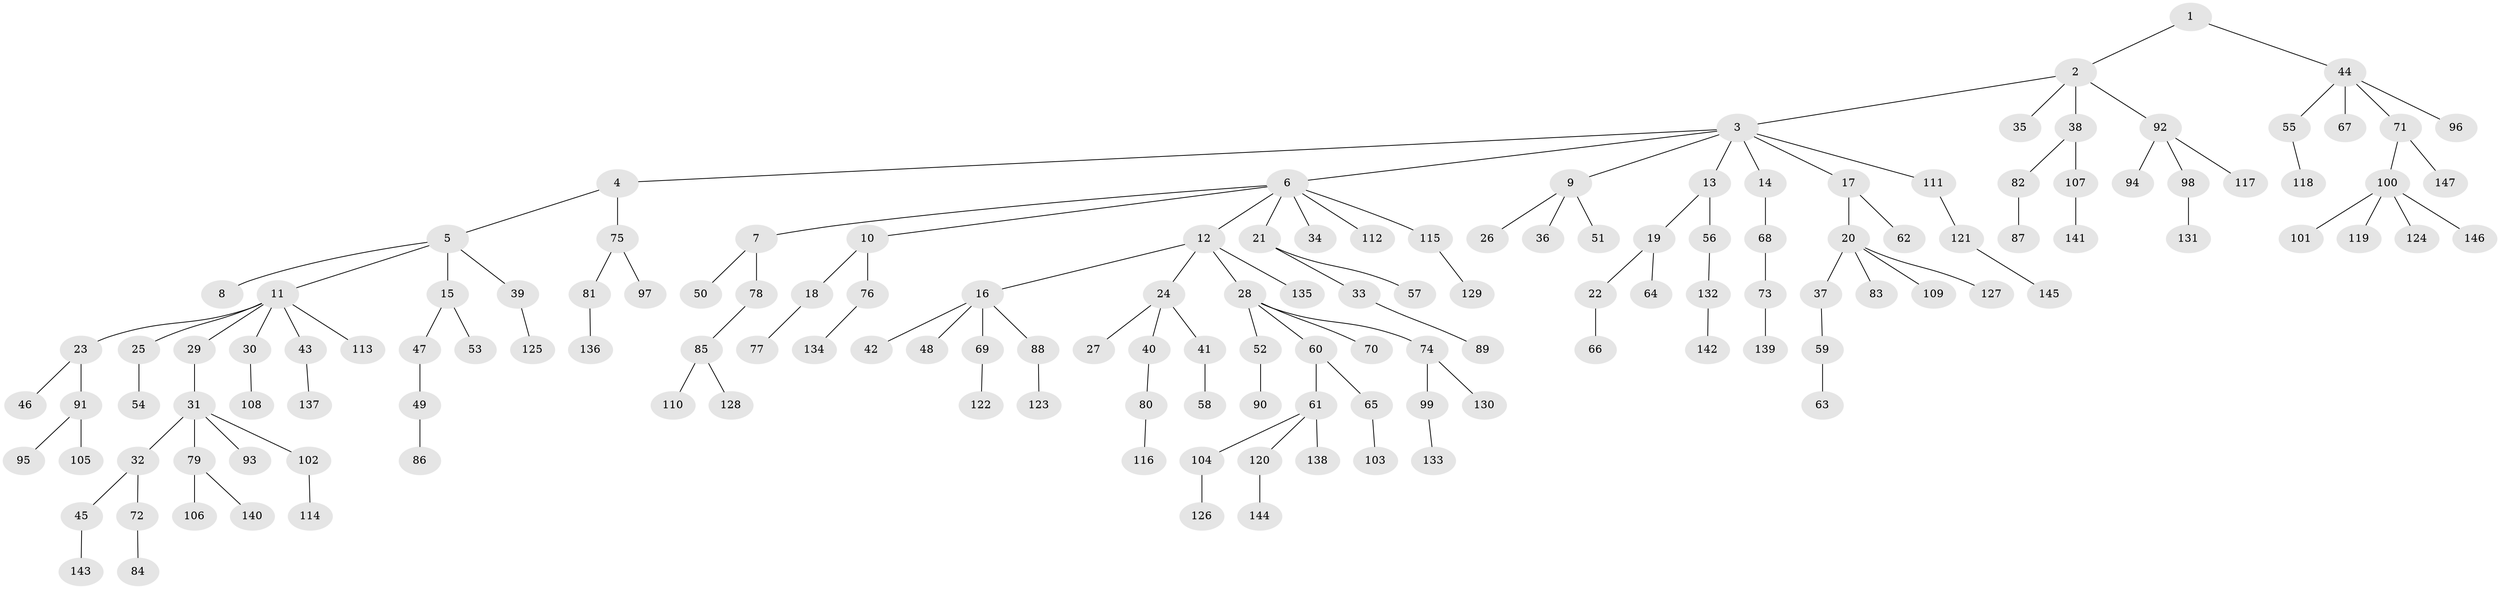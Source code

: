// coarse degree distribution, {2: 0.20270270270270271, 4: 0.05405405405405406, 3: 0.1891891891891892, 1: 0.5135135135135135, 9: 0.013513513513513514, 5: 0.013513513513513514, 6: 0.013513513513513514}
// Generated by graph-tools (version 1.1) at 2025/37/03/04/25 23:37:15]
// undirected, 147 vertices, 146 edges
graph export_dot {
  node [color=gray90,style=filled];
  1;
  2;
  3;
  4;
  5;
  6;
  7;
  8;
  9;
  10;
  11;
  12;
  13;
  14;
  15;
  16;
  17;
  18;
  19;
  20;
  21;
  22;
  23;
  24;
  25;
  26;
  27;
  28;
  29;
  30;
  31;
  32;
  33;
  34;
  35;
  36;
  37;
  38;
  39;
  40;
  41;
  42;
  43;
  44;
  45;
  46;
  47;
  48;
  49;
  50;
  51;
  52;
  53;
  54;
  55;
  56;
  57;
  58;
  59;
  60;
  61;
  62;
  63;
  64;
  65;
  66;
  67;
  68;
  69;
  70;
  71;
  72;
  73;
  74;
  75;
  76;
  77;
  78;
  79;
  80;
  81;
  82;
  83;
  84;
  85;
  86;
  87;
  88;
  89;
  90;
  91;
  92;
  93;
  94;
  95;
  96;
  97;
  98;
  99;
  100;
  101;
  102;
  103;
  104;
  105;
  106;
  107;
  108;
  109;
  110;
  111;
  112;
  113;
  114;
  115;
  116;
  117;
  118;
  119;
  120;
  121;
  122;
  123;
  124;
  125;
  126;
  127;
  128;
  129;
  130;
  131;
  132;
  133;
  134;
  135;
  136;
  137;
  138;
  139;
  140;
  141;
  142;
  143;
  144;
  145;
  146;
  147;
  1 -- 2;
  1 -- 44;
  2 -- 3;
  2 -- 35;
  2 -- 38;
  2 -- 92;
  3 -- 4;
  3 -- 6;
  3 -- 9;
  3 -- 13;
  3 -- 14;
  3 -- 17;
  3 -- 111;
  4 -- 5;
  4 -- 75;
  5 -- 8;
  5 -- 11;
  5 -- 15;
  5 -- 39;
  6 -- 7;
  6 -- 10;
  6 -- 12;
  6 -- 21;
  6 -- 34;
  6 -- 112;
  6 -- 115;
  7 -- 50;
  7 -- 78;
  9 -- 26;
  9 -- 36;
  9 -- 51;
  10 -- 18;
  10 -- 76;
  11 -- 23;
  11 -- 25;
  11 -- 29;
  11 -- 30;
  11 -- 43;
  11 -- 113;
  12 -- 16;
  12 -- 24;
  12 -- 28;
  12 -- 135;
  13 -- 19;
  13 -- 56;
  14 -- 68;
  15 -- 47;
  15 -- 53;
  16 -- 42;
  16 -- 48;
  16 -- 69;
  16 -- 88;
  17 -- 20;
  17 -- 62;
  18 -- 77;
  19 -- 22;
  19 -- 64;
  20 -- 37;
  20 -- 83;
  20 -- 109;
  20 -- 127;
  21 -- 33;
  21 -- 57;
  22 -- 66;
  23 -- 46;
  23 -- 91;
  24 -- 27;
  24 -- 40;
  24 -- 41;
  25 -- 54;
  28 -- 52;
  28 -- 60;
  28 -- 70;
  28 -- 74;
  29 -- 31;
  30 -- 108;
  31 -- 32;
  31 -- 79;
  31 -- 93;
  31 -- 102;
  32 -- 45;
  32 -- 72;
  33 -- 89;
  37 -- 59;
  38 -- 82;
  38 -- 107;
  39 -- 125;
  40 -- 80;
  41 -- 58;
  43 -- 137;
  44 -- 55;
  44 -- 67;
  44 -- 71;
  44 -- 96;
  45 -- 143;
  47 -- 49;
  49 -- 86;
  52 -- 90;
  55 -- 118;
  56 -- 132;
  59 -- 63;
  60 -- 61;
  60 -- 65;
  61 -- 104;
  61 -- 120;
  61 -- 138;
  65 -- 103;
  68 -- 73;
  69 -- 122;
  71 -- 100;
  71 -- 147;
  72 -- 84;
  73 -- 139;
  74 -- 99;
  74 -- 130;
  75 -- 81;
  75 -- 97;
  76 -- 134;
  78 -- 85;
  79 -- 106;
  79 -- 140;
  80 -- 116;
  81 -- 136;
  82 -- 87;
  85 -- 110;
  85 -- 128;
  88 -- 123;
  91 -- 95;
  91 -- 105;
  92 -- 94;
  92 -- 98;
  92 -- 117;
  98 -- 131;
  99 -- 133;
  100 -- 101;
  100 -- 119;
  100 -- 124;
  100 -- 146;
  102 -- 114;
  104 -- 126;
  107 -- 141;
  111 -- 121;
  115 -- 129;
  120 -- 144;
  121 -- 145;
  132 -- 142;
}
